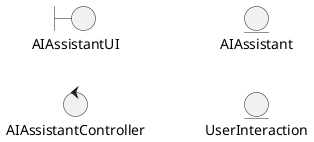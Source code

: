 @startuml
boundary AIAssistantUI

control AIAssistantController

entity AIAssistant
entity UserInteraction

left to right direction
@enduml